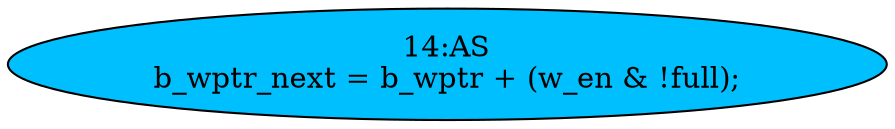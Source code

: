strict digraph "" {
	node [label="\N"];
	"14:AS"	 [ast="<pyverilog.vparser.ast.Assign object at 0x7f06fec91c90>",
		def_var="['b_wptr_next']",
		fillcolor=deepskyblue,
		label="14:AS
b_wptr_next = b_wptr + (w_en & !full);",
		statements="[]",
		style=filled,
		typ=Assign,
		use_var="['b_wptr', 'w_en', 'full']"];
}
